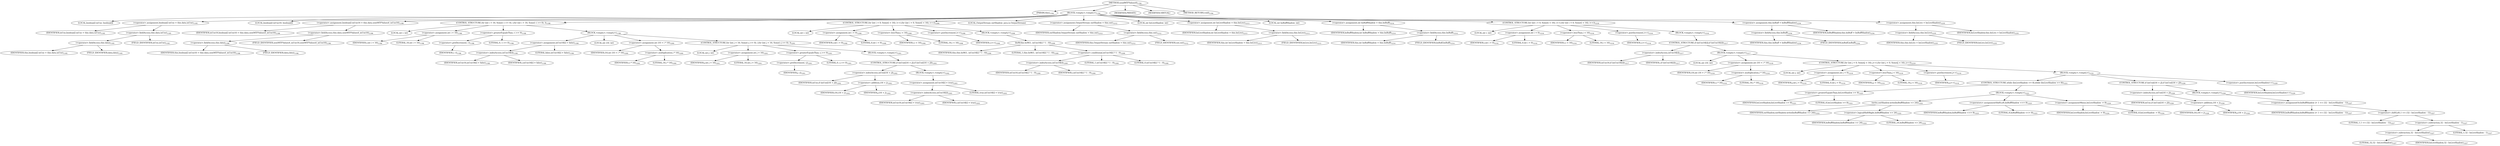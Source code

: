 digraph "sendMTFValues4" {  
"3241" [label = <(METHOD,sendMTFValues4)<SUB>1194</SUB>> ]
"152" [label = <(PARAM,this)<SUB>1194</SUB>> ]
"3242" [label = <(BLOCK,&lt;empty&gt;,&lt;empty&gt;)<SUB>1194</SUB>> ]
"3243" [label = <(LOCAL,boolean[] inUse: boolean[])> ]
"3244" [label = <(&lt;operator&gt;.assignment,boolean[] inUse = this.data.inUse)<SUB>1195</SUB>> ]
"3245" [label = <(IDENTIFIER,inUse,boolean[] inUse = this.data.inUse)<SUB>1195</SUB>> ]
"3246" [label = <(&lt;operator&gt;.fieldAccess,this.data.inUse)<SUB>1195</SUB>> ]
"3247" [label = <(&lt;operator&gt;.fieldAccess,this.data)<SUB>1195</SUB>> ]
"151" [label = <(IDENTIFIER,this,boolean[] inUse = this.data.inUse)<SUB>1195</SUB>> ]
"3248" [label = <(FIELD_IDENTIFIER,data,data)<SUB>1195</SUB>> ]
"3249" [label = <(FIELD_IDENTIFIER,inUse,inUse)<SUB>1195</SUB>> ]
"3250" [label = <(LOCAL,boolean[] inUse16: boolean[])> ]
"3251" [label = <(&lt;operator&gt;.assignment,boolean[] inUse16 = this.data.sentMTFValues4_inUse16)<SUB>1196</SUB>> ]
"3252" [label = <(IDENTIFIER,inUse16,boolean[] inUse16 = this.data.sentMTFValues4_inUse16)<SUB>1196</SUB>> ]
"3253" [label = <(&lt;operator&gt;.fieldAccess,this.data.sentMTFValues4_inUse16)<SUB>1196</SUB>> ]
"3254" [label = <(&lt;operator&gt;.fieldAccess,this.data)<SUB>1196</SUB>> ]
"153" [label = <(IDENTIFIER,this,boolean[] inUse16 = this.data.sentMTFValues4_inUse16)<SUB>1196</SUB>> ]
"3255" [label = <(FIELD_IDENTIFIER,data,data)<SUB>1196</SUB>> ]
"3256" [label = <(FIELD_IDENTIFIER,sentMTFValues4_inUse16,sentMTFValues4_inUse16)<SUB>1196</SUB>> ]
"3257" [label = <(CONTROL_STRUCTURE,for (int i = 16; Some(--i &gt;= 0); ),for (int i = 16; Some(--i &gt;= 0); ))<SUB>1198</SUB>> ]
"3258" [label = <(LOCAL,int i: int)> ]
"3259" [label = <(&lt;operator&gt;.assignment,int i = 16)<SUB>1198</SUB>> ]
"3260" [label = <(IDENTIFIER,i,int i = 16)<SUB>1198</SUB>> ]
"3261" [label = <(LITERAL,16,int i = 16)<SUB>1198</SUB>> ]
"3262" [label = <(&lt;operator&gt;.greaterEqualsThan,--i &gt;= 0)<SUB>1198</SUB>> ]
"3263" [label = <(&lt;operator&gt;.preDecrement,--i)<SUB>1198</SUB>> ]
"3264" [label = <(IDENTIFIER,i,--i)<SUB>1198</SUB>> ]
"3265" [label = <(LITERAL,0,--i &gt;= 0)<SUB>1198</SUB>> ]
"3266" [label = <(BLOCK,&lt;empty&gt;,&lt;empty&gt;)<SUB>1198</SUB>> ]
"3267" [label = <(&lt;operator&gt;.assignment,inUse16[i] = false)<SUB>1199</SUB>> ]
"3268" [label = <(&lt;operator&gt;.indexAccess,inUse16[i])<SUB>1199</SUB>> ]
"3269" [label = <(IDENTIFIER,inUse16,inUse16[i] = false)<SUB>1199</SUB>> ]
"3270" [label = <(IDENTIFIER,i,inUse16[i] = false)<SUB>1199</SUB>> ]
"3271" [label = <(LITERAL,false,inUse16[i] = false)<SUB>1199</SUB>> ]
"3272" [label = <(LOCAL,int i16: int)> ]
"3273" [label = <(&lt;operator&gt;.assignment,int i16 = i * 16)<SUB>1200</SUB>> ]
"3274" [label = <(IDENTIFIER,i16,int i16 = i * 16)<SUB>1200</SUB>> ]
"3275" [label = <(&lt;operator&gt;.multiplication,i * 16)<SUB>1200</SUB>> ]
"3276" [label = <(IDENTIFIER,i,i * 16)<SUB>1200</SUB>> ]
"3277" [label = <(LITERAL,16,i * 16)<SUB>1200</SUB>> ]
"3278" [label = <(CONTROL_STRUCTURE,for (int j = 16; Some(--j &gt;= 0); ),for (int j = 16; Some(--j &gt;= 0); ))<SUB>1201</SUB>> ]
"3279" [label = <(LOCAL,int j: int)> ]
"3280" [label = <(&lt;operator&gt;.assignment,int j = 16)<SUB>1201</SUB>> ]
"3281" [label = <(IDENTIFIER,j,int j = 16)<SUB>1201</SUB>> ]
"3282" [label = <(LITERAL,16,int j = 16)<SUB>1201</SUB>> ]
"3283" [label = <(&lt;operator&gt;.greaterEqualsThan,--j &gt;= 0)<SUB>1201</SUB>> ]
"3284" [label = <(&lt;operator&gt;.preDecrement,--j)<SUB>1201</SUB>> ]
"3285" [label = <(IDENTIFIER,j,--j)<SUB>1201</SUB>> ]
"3286" [label = <(LITERAL,0,--j &gt;= 0)<SUB>1201</SUB>> ]
"3287" [label = <(BLOCK,&lt;empty&gt;,&lt;empty&gt;)<SUB>1201</SUB>> ]
"3288" [label = <(CONTROL_STRUCTURE,if (inUse[i16 + j]),if (inUse[i16 + j]))<SUB>1202</SUB>> ]
"3289" [label = <(&lt;operator&gt;.indexAccess,inUse[i16 + j])<SUB>1202</SUB>> ]
"3290" [label = <(IDENTIFIER,inUse,if (inUse[i16 + j]))<SUB>1202</SUB>> ]
"3291" [label = <(&lt;operator&gt;.addition,i16 + j)<SUB>1202</SUB>> ]
"3292" [label = <(IDENTIFIER,i16,i16 + j)<SUB>1202</SUB>> ]
"3293" [label = <(IDENTIFIER,j,i16 + j)<SUB>1202</SUB>> ]
"3294" [label = <(BLOCK,&lt;empty&gt;,&lt;empty&gt;)<SUB>1202</SUB>> ]
"3295" [label = <(&lt;operator&gt;.assignment,inUse16[i] = true)<SUB>1203</SUB>> ]
"3296" [label = <(&lt;operator&gt;.indexAccess,inUse16[i])<SUB>1203</SUB>> ]
"3297" [label = <(IDENTIFIER,inUse16,inUse16[i] = true)<SUB>1203</SUB>> ]
"3298" [label = <(IDENTIFIER,i,inUse16[i] = true)<SUB>1203</SUB>> ]
"3299" [label = <(LITERAL,true,inUse16[i] = true)<SUB>1203</SUB>> ]
"3300" [label = <(CONTROL_STRUCTURE,for (int i = 0; Some(i &lt; 16); i++),for (int i = 0; Some(i &lt; 16); i++))<SUB>1208</SUB>> ]
"3301" [label = <(LOCAL,int i: int)> ]
"3302" [label = <(&lt;operator&gt;.assignment,int i = 0)<SUB>1208</SUB>> ]
"3303" [label = <(IDENTIFIER,i,int i = 0)<SUB>1208</SUB>> ]
"3304" [label = <(LITERAL,0,int i = 0)<SUB>1208</SUB>> ]
"3305" [label = <(&lt;operator&gt;.lessThan,i &lt; 16)<SUB>1208</SUB>> ]
"3306" [label = <(IDENTIFIER,i,i &lt; 16)<SUB>1208</SUB>> ]
"3307" [label = <(LITERAL,16,i &lt; 16)<SUB>1208</SUB>> ]
"3308" [label = <(&lt;operator&gt;.postIncrement,i++)<SUB>1208</SUB>> ]
"3309" [label = <(IDENTIFIER,i,i++)<SUB>1208</SUB>> ]
"3310" [label = <(BLOCK,&lt;empty&gt;,&lt;empty&gt;)<SUB>1208</SUB>> ]
"3311" [label = <(bsW,this.bsW(1, inUse16[i] ? 1 : 0))<SUB>1209</SUB>> ]
"154" [label = <(IDENTIFIER,this,this.bsW(1, inUse16[i] ? 1 : 0))<SUB>1209</SUB>> ]
"3312" [label = <(LITERAL,1,this.bsW(1, inUse16[i] ? 1 : 0))<SUB>1209</SUB>> ]
"3313" [label = <(&lt;operator&gt;.conditional,inUse16[i] ? 1 : 0)<SUB>1209</SUB>> ]
"3314" [label = <(&lt;operator&gt;.indexAccess,inUse16[i])<SUB>1209</SUB>> ]
"3315" [label = <(IDENTIFIER,inUse16,inUse16[i] ? 1 : 0)<SUB>1209</SUB>> ]
"3316" [label = <(IDENTIFIER,i,inUse16[i] ? 1 : 0)<SUB>1209</SUB>> ]
"3317" [label = <(LITERAL,1,inUse16[i] ? 1 : 0)<SUB>1209</SUB>> ]
"3318" [label = <(LITERAL,0,inUse16[i] ? 1 : 0)<SUB>1209</SUB>> ]
"3319" [label = <(LOCAL,OutputStream outShadow: java.io.OutputStream)> ]
"3320" [label = <(&lt;operator&gt;.assignment,OutputStream outShadow = this.out)<SUB>1212</SUB>> ]
"3321" [label = <(IDENTIFIER,outShadow,OutputStream outShadow = this.out)<SUB>1212</SUB>> ]
"3322" [label = <(&lt;operator&gt;.fieldAccess,this.out)<SUB>1212</SUB>> ]
"155" [label = <(IDENTIFIER,this,OutputStream outShadow = this.out)<SUB>1212</SUB>> ]
"3323" [label = <(FIELD_IDENTIFIER,out,out)<SUB>1212</SUB>> ]
"3324" [label = <(LOCAL,int bsLiveShadow: int)> ]
"3325" [label = <(&lt;operator&gt;.assignment,int bsLiveShadow = this.bsLive)<SUB>1213</SUB>> ]
"3326" [label = <(IDENTIFIER,bsLiveShadow,int bsLiveShadow = this.bsLive)<SUB>1213</SUB>> ]
"3327" [label = <(&lt;operator&gt;.fieldAccess,this.bsLive)<SUB>1213</SUB>> ]
"156" [label = <(IDENTIFIER,this,int bsLiveShadow = this.bsLive)<SUB>1213</SUB>> ]
"3328" [label = <(FIELD_IDENTIFIER,bsLive,bsLive)<SUB>1213</SUB>> ]
"3329" [label = <(LOCAL,int bsBuffShadow: int)> ]
"3330" [label = <(&lt;operator&gt;.assignment,int bsBuffShadow = this.bsBuff)<SUB>1214</SUB>> ]
"3331" [label = <(IDENTIFIER,bsBuffShadow,int bsBuffShadow = this.bsBuff)<SUB>1214</SUB>> ]
"3332" [label = <(&lt;operator&gt;.fieldAccess,this.bsBuff)<SUB>1214</SUB>> ]
"157" [label = <(IDENTIFIER,this,int bsBuffShadow = this.bsBuff)<SUB>1214</SUB>> ]
"3333" [label = <(FIELD_IDENTIFIER,bsBuff,bsBuff)<SUB>1214</SUB>> ]
"3334" [label = <(CONTROL_STRUCTURE,for (int i = 0; Some(i &lt; 16); i++),for (int i = 0; Some(i &lt; 16); i++))<SUB>1216</SUB>> ]
"3335" [label = <(LOCAL,int i: int)> ]
"3336" [label = <(&lt;operator&gt;.assignment,int i = 0)<SUB>1216</SUB>> ]
"3337" [label = <(IDENTIFIER,i,int i = 0)<SUB>1216</SUB>> ]
"3338" [label = <(LITERAL,0,int i = 0)<SUB>1216</SUB>> ]
"3339" [label = <(&lt;operator&gt;.lessThan,i &lt; 16)<SUB>1216</SUB>> ]
"3340" [label = <(IDENTIFIER,i,i &lt; 16)<SUB>1216</SUB>> ]
"3341" [label = <(LITERAL,16,i &lt; 16)<SUB>1216</SUB>> ]
"3342" [label = <(&lt;operator&gt;.postIncrement,i++)<SUB>1216</SUB>> ]
"3343" [label = <(IDENTIFIER,i,i++)<SUB>1216</SUB>> ]
"3344" [label = <(BLOCK,&lt;empty&gt;,&lt;empty&gt;)<SUB>1216</SUB>> ]
"3345" [label = <(CONTROL_STRUCTURE,if (inUse16[i]),if (inUse16[i]))<SUB>1217</SUB>> ]
"3346" [label = <(&lt;operator&gt;.indexAccess,inUse16[i])<SUB>1217</SUB>> ]
"3347" [label = <(IDENTIFIER,inUse16,if (inUse16[i]))<SUB>1217</SUB>> ]
"3348" [label = <(IDENTIFIER,i,if (inUse16[i]))<SUB>1217</SUB>> ]
"3349" [label = <(BLOCK,&lt;empty&gt;,&lt;empty&gt;)<SUB>1217</SUB>> ]
"3350" [label = <(LOCAL,int i16: int)> ]
"3351" [label = <(&lt;operator&gt;.assignment,int i16 = i * 16)<SUB>1218</SUB>> ]
"3352" [label = <(IDENTIFIER,i16,int i16 = i * 16)<SUB>1218</SUB>> ]
"3353" [label = <(&lt;operator&gt;.multiplication,i * 16)<SUB>1218</SUB>> ]
"3354" [label = <(IDENTIFIER,i,i * 16)<SUB>1218</SUB>> ]
"3355" [label = <(LITERAL,16,i * 16)<SUB>1218</SUB>> ]
"3356" [label = <(CONTROL_STRUCTURE,for (int j = 0; Some(j &lt; 16); j++),for (int j = 0; Some(j &lt; 16); j++))<SUB>1219</SUB>> ]
"3357" [label = <(LOCAL,int j: int)> ]
"3358" [label = <(&lt;operator&gt;.assignment,int j = 0)<SUB>1219</SUB>> ]
"3359" [label = <(IDENTIFIER,j,int j = 0)<SUB>1219</SUB>> ]
"3360" [label = <(LITERAL,0,int j = 0)<SUB>1219</SUB>> ]
"3361" [label = <(&lt;operator&gt;.lessThan,j &lt; 16)<SUB>1219</SUB>> ]
"3362" [label = <(IDENTIFIER,j,j &lt; 16)<SUB>1219</SUB>> ]
"3363" [label = <(LITERAL,16,j &lt; 16)<SUB>1219</SUB>> ]
"3364" [label = <(&lt;operator&gt;.postIncrement,j++)<SUB>1219</SUB>> ]
"3365" [label = <(IDENTIFIER,j,j++)<SUB>1219</SUB>> ]
"3366" [label = <(BLOCK,&lt;empty&gt;,&lt;empty&gt;)<SUB>1219</SUB>> ]
"3367" [label = <(CONTROL_STRUCTURE,while (bsLiveShadow &gt;= 8),while (bsLiveShadow &gt;= 8))<SUB>1221</SUB>> ]
"3368" [label = <(&lt;operator&gt;.greaterEqualsThan,bsLiveShadow &gt;= 8)<SUB>1221</SUB>> ]
"3369" [label = <(IDENTIFIER,bsLiveShadow,bsLiveShadow &gt;= 8)<SUB>1221</SUB>> ]
"3370" [label = <(LITERAL,8,bsLiveShadow &gt;= 8)<SUB>1221</SUB>> ]
"3371" [label = <(BLOCK,&lt;empty&gt;,&lt;empty&gt;)<SUB>1221</SUB>> ]
"3372" [label = <(write,outShadow.write(bsBuffShadow &gt;&gt; 24))<SUB>1222</SUB>> ]
"3373" [label = <(IDENTIFIER,outShadow,outShadow.write(bsBuffShadow &gt;&gt; 24))<SUB>1222</SUB>> ]
"3374" [label = <(&lt;operator&gt;.logicalShiftRight,bsBuffShadow &gt;&gt; 24)<SUB>1222</SUB>> ]
"3375" [label = <(IDENTIFIER,bsBuffShadow,bsBuffShadow &gt;&gt; 24)<SUB>1222</SUB>> ]
"3376" [label = <(LITERAL,24,bsBuffShadow &gt;&gt; 24)<SUB>1222</SUB>> ]
"3377" [label = <(&lt;operators&gt;.assignmentShiftLeft,bsBuffShadow &lt;&lt;= 8)<SUB>1223</SUB>> ]
"3378" [label = <(IDENTIFIER,bsBuffShadow,bsBuffShadow &lt;&lt;= 8)<SUB>1223</SUB>> ]
"3379" [label = <(LITERAL,8,bsBuffShadow &lt;&lt;= 8)<SUB>1223</SUB>> ]
"3380" [label = <(&lt;operator&gt;.assignmentMinus,bsLiveShadow -= 8)<SUB>1224</SUB>> ]
"3381" [label = <(IDENTIFIER,bsLiveShadow,bsLiveShadow -= 8)<SUB>1224</SUB>> ]
"3382" [label = <(LITERAL,8,bsLiveShadow -= 8)<SUB>1224</SUB>> ]
"3383" [label = <(CONTROL_STRUCTURE,if (inUse[i16 + j]),if (inUse[i16 + j]))<SUB>1226</SUB>> ]
"3384" [label = <(&lt;operator&gt;.indexAccess,inUse[i16 + j])<SUB>1226</SUB>> ]
"3385" [label = <(IDENTIFIER,inUse,if (inUse[i16 + j]))<SUB>1226</SUB>> ]
"3386" [label = <(&lt;operator&gt;.addition,i16 + j)<SUB>1226</SUB>> ]
"3387" [label = <(IDENTIFIER,i16,i16 + j)<SUB>1226</SUB>> ]
"3388" [label = <(IDENTIFIER,j,i16 + j)<SUB>1226</SUB>> ]
"3389" [label = <(BLOCK,&lt;empty&gt;,&lt;empty&gt;)<SUB>1226</SUB>> ]
"3390" [label = <(&lt;operators&gt;.assignmentOr,bsBuffShadow |= 1 &lt;&lt; (32 - bsLiveShadow - 1))<SUB>1227</SUB>> ]
"3391" [label = <(IDENTIFIER,bsBuffShadow,bsBuffShadow |= 1 &lt;&lt; (32 - bsLiveShadow - 1))<SUB>1227</SUB>> ]
"3392" [label = <(&lt;operator&gt;.shiftLeft,1 &lt;&lt; (32 - bsLiveShadow - 1))<SUB>1227</SUB>> ]
"3393" [label = <(LITERAL,1,1 &lt;&lt; (32 - bsLiveShadow - 1))<SUB>1227</SUB>> ]
"3394" [label = <(&lt;operator&gt;.subtraction,32 - bsLiveShadow - 1)<SUB>1227</SUB>> ]
"3395" [label = <(&lt;operator&gt;.subtraction,32 - bsLiveShadow)<SUB>1227</SUB>> ]
"3396" [label = <(LITERAL,32,32 - bsLiveShadow)<SUB>1227</SUB>> ]
"3397" [label = <(IDENTIFIER,bsLiveShadow,32 - bsLiveShadow)<SUB>1227</SUB>> ]
"3398" [label = <(LITERAL,1,32 - bsLiveShadow - 1)<SUB>1227</SUB>> ]
"3399" [label = <(&lt;operator&gt;.postIncrement,bsLiveShadow++)<SUB>1229</SUB>> ]
"3400" [label = <(IDENTIFIER,bsLiveShadow,bsLiveShadow++)<SUB>1229</SUB>> ]
"3401" [label = <(&lt;operator&gt;.assignment,this.bsBuff = bsBuffShadow)<SUB>1234</SUB>> ]
"3402" [label = <(&lt;operator&gt;.fieldAccess,this.bsBuff)<SUB>1234</SUB>> ]
"158" [label = <(IDENTIFIER,this,this.bsBuff = bsBuffShadow)<SUB>1234</SUB>> ]
"3403" [label = <(FIELD_IDENTIFIER,bsBuff,bsBuff)<SUB>1234</SUB>> ]
"3404" [label = <(IDENTIFIER,bsBuffShadow,this.bsBuff = bsBuffShadow)<SUB>1234</SUB>> ]
"3405" [label = <(&lt;operator&gt;.assignment,this.bsLive = bsLiveShadow)<SUB>1235</SUB>> ]
"3406" [label = <(&lt;operator&gt;.fieldAccess,this.bsLive)<SUB>1235</SUB>> ]
"159" [label = <(IDENTIFIER,this,this.bsLive = bsLiveShadow)<SUB>1235</SUB>> ]
"3407" [label = <(FIELD_IDENTIFIER,bsLive,bsLive)<SUB>1235</SUB>> ]
"3408" [label = <(IDENTIFIER,bsLiveShadow,this.bsLive = bsLiveShadow)<SUB>1235</SUB>> ]
"3409" [label = <(MODIFIER,PRIVATE)> ]
"3410" [label = <(MODIFIER,VIRTUAL)> ]
"3411" [label = <(METHOD_RETURN,void)<SUB>1194</SUB>> ]
  "3241" -> "152" 
  "3241" -> "3242" 
  "3241" -> "3409" 
  "3241" -> "3410" 
  "3241" -> "3411" 
  "3242" -> "3243" 
  "3242" -> "3244" 
  "3242" -> "3250" 
  "3242" -> "3251" 
  "3242" -> "3257" 
  "3242" -> "3300" 
  "3242" -> "3319" 
  "3242" -> "3320" 
  "3242" -> "3324" 
  "3242" -> "3325" 
  "3242" -> "3329" 
  "3242" -> "3330" 
  "3242" -> "3334" 
  "3242" -> "3401" 
  "3242" -> "3405" 
  "3244" -> "3245" 
  "3244" -> "3246" 
  "3246" -> "3247" 
  "3246" -> "3249" 
  "3247" -> "151" 
  "3247" -> "3248" 
  "3251" -> "3252" 
  "3251" -> "3253" 
  "3253" -> "3254" 
  "3253" -> "3256" 
  "3254" -> "153" 
  "3254" -> "3255" 
  "3257" -> "3258" 
  "3257" -> "3259" 
  "3257" -> "3262" 
  "3257" -> "3266" 
  "3259" -> "3260" 
  "3259" -> "3261" 
  "3262" -> "3263" 
  "3262" -> "3265" 
  "3263" -> "3264" 
  "3266" -> "3267" 
  "3266" -> "3272" 
  "3266" -> "3273" 
  "3266" -> "3278" 
  "3267" -> "3268" 
  "3267" -> "3271" 
  "3268" -> "3269" 
  "3268" -> "3270" 
  "3273" -> "3274" 
  "3273" -> "3275" 
  "3275" -> "3276" 
  "3275" -> "3277" 
  "3278" -> "3279" 
  "3278" -> "3280" 
  "3278" -> "3283" 
  "3278" -> "3287" 
  "3280" -> "3281" 
  "3280" -> "3282" 
  "3283" -> "3284" 
  "3283" -> "3286" 
  "3284" -> "3285" 
  "3287" -> "3288" 
  "3288" -> "3289" 
  "3288" -> "3294" 
  "3289" -> "3290" 
  "3289" -> "3291" 
  "3291" -> "3292" 
  "3291" -> "3293" 
  "3294" -> "3295" 
  "3295" -> "3296" 
  "3295" -> "3299" 
  "3296" -> "3297" 
  "3296" -> "3298" 
  "3300" -> "3301" 
  "3300" -> "3302" 
  "3300" -> "3305" 
  "3300" -> "3308" 
  "3300" -> "3310" 
  "3302" -> "3303" 
  "3302" -> "3304" 
  "3305" -> "3306" 
  "3305" -> "3307" 
  "3308" -> "3309" 
  "3310" -> "3311" 
  "3311" -> "154" 
  "3311" -> "3312" 
  "3311" -> "3313" 
  "3313" -> "3314" 
  "3313" -> "3317" 
  "3313" -> "3318" 
  "3314" -> "3315" 
  "3314" -> "3316" 
  "3320" -> "3321" 
  "3320" -> "3322" 
  "3322" -> "155" 
  "3322" -> "3323" 
  "3325" -> "3326" 
  "3325" -> "3327" 
  "3327" -> "156" 
  "3327" -> "3328" 
  "3330" -> "3331" 
  "3330" -> "3332" 
  "3332" -> "157" 
  "3332" -> "3333" 
  "3334" -> "3335" 
  "3334" -> "3336" 
  "3334" -> "3339" 
  "3334" -> "3342" 
  "3334" -> "3344" 
  "3336" -> "3337" 
  "3336" -> "3338" 
  "3339" -> "3340" 
  "3339" -> "3341" 
  "3342" -> "3343" 
  "3344" -> "3345" 
  "3345" -> "3346" 
  "3345" -> "3349" 
  "3346" -> "3347" 
  "3346" -> "3348" 
  "3349" -> "3350" 
  "3349" -> "3351" 
  "3349" -> "3356" 
  "3351" -> "3352" 
  "3351" -> "3353" 
  "3353" -> "3354" 
  "3353" -> "3355" 
  "3356" -> "3357" 
  "3356" -> "3358" 
  "3356" -> "3361" 
  "3356" -> "3364" 
  "3356" -> "3366" 
  "3358" -> "3359" 
  "3358" -> "3360" 
  "3361" -> "3362" 
  "3361" -> "3363" 
  "3364" -> "3365" 
  "3366" -> "3367" 
  "3366" -> "3383" 
  "3366" -> "3399" 
  "3367" -> "3368" 
  "3367" -> "3371" 
  "3368" -> "3369" 
  "3368" -> "3370" 
  "3371" -> "3372" 
  "3371" -> "3377" 
  "3371" -> "3380" 
  "3372" -> "3373" 
  "3372" -> "3374" 
  "3374" -> "3375" 
  "3374" -> "3376" 
  "3377" -> "3378" 
  "3377" -> "3379" 
  "3380" -> "3381" 
  "3380" -> "3382" 
  "3383" -> "3384" 
  "3383" -> "3389" 
  "3384" -> "3385" 
  "3384" -> "3386" 
  "3386" -> "3387" 
  "3386" -> "3388" 
  "3389" -> "3390" 
  "3390" -> "3391" 
  "3390" -> "3392" 
  "3392" -> "3393" 
  "3392" -> "3394" 
  "3394" -> "3395" 
  "3394" -> "3398" 
  "3395" -> "3396" 
  "3395" -> "3397" 
  "3399" -> "3400" 
  "3401" -> "3402" 
  "3401" -> "3404" 
  "3402" -> "158" 
  "3402" -> "3403" 
  "3405" -> "3406" 
  "3405" -> "3408" 
  "3406" -> "159" 
  "3406" -> "3407" 
}

